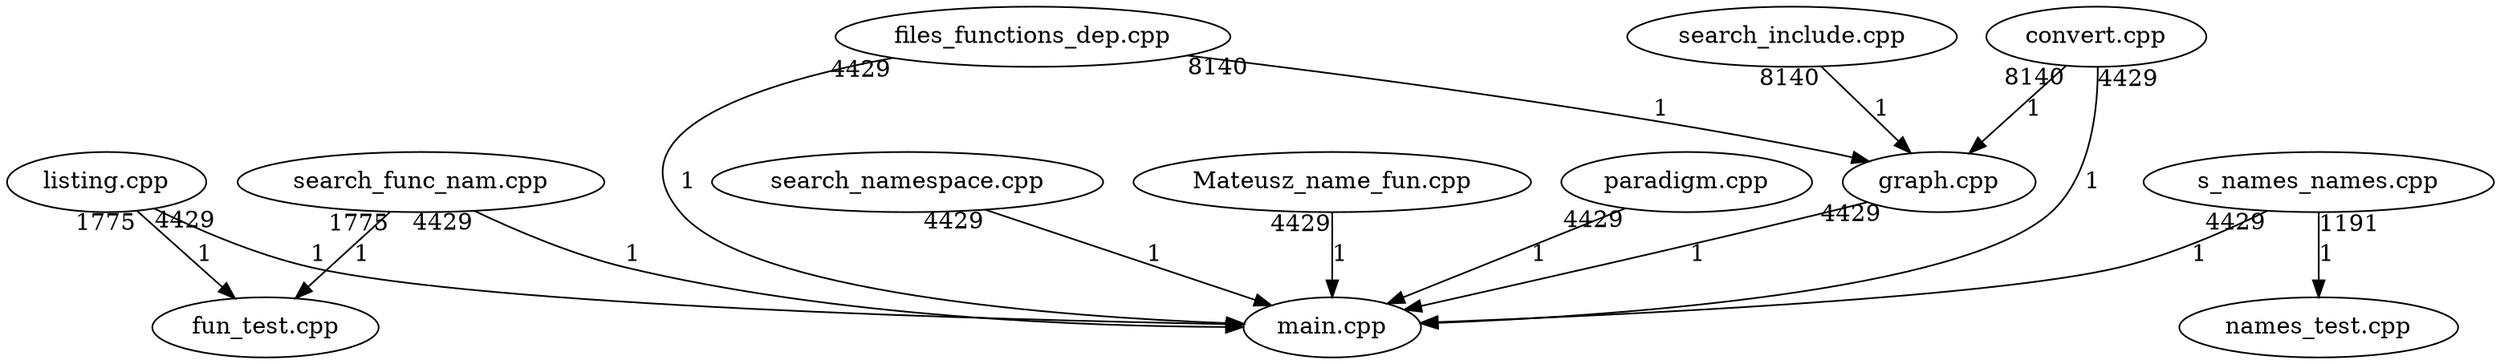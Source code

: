 digraph files_graph
{
"search_func_nam.cpp"->"fun_test.cpp"[taillabel = 1775][label = 1]
"listing.cpp"->"fun_test.cpp"[taillabel = 1775][label = 1]
"search_include.cpp"->"graph.cpp"[taillabel = 8140][label = 1]
"files_functions_dep.cpp"->"graph.cpp"[taillabel = 8140][label = 1]
"convert.cpp"->"graph.cpp"[taillabel = 8140][label = 1]
"graph.cpp"->"main.cpp"[taillabel = 4429][label = 1]
"listing.cpp"->"main.cpp"[taillabel = 4429][label = 1]
"search_func_nam.cpp"->"main.cpp"[taillabel = 4429][label = 1]
"search_namespace.cpp"->"main.cpp"[taillabel = 4429][label = 1]
"s_names_names.cpp"->"main.cpp"[taillabel = 4429][label = 1]
"Mateusz_name_fun.cpp"->"main.cpp"[taillabel = 4429][label = 1]
"convert.cpp"->"main.cpp"[taillabel = 4429][label = 1]
"files_functions_dep.cpp"->"main.cpp"[taillabel = 4429][label = 1]
"paradigm.cpp"->"main.cpp"[taillabel = 4429][label = 1]
"s_names_names.cpp"->"names_test.cpp"[taillabel = 1191][label = 1]
}
